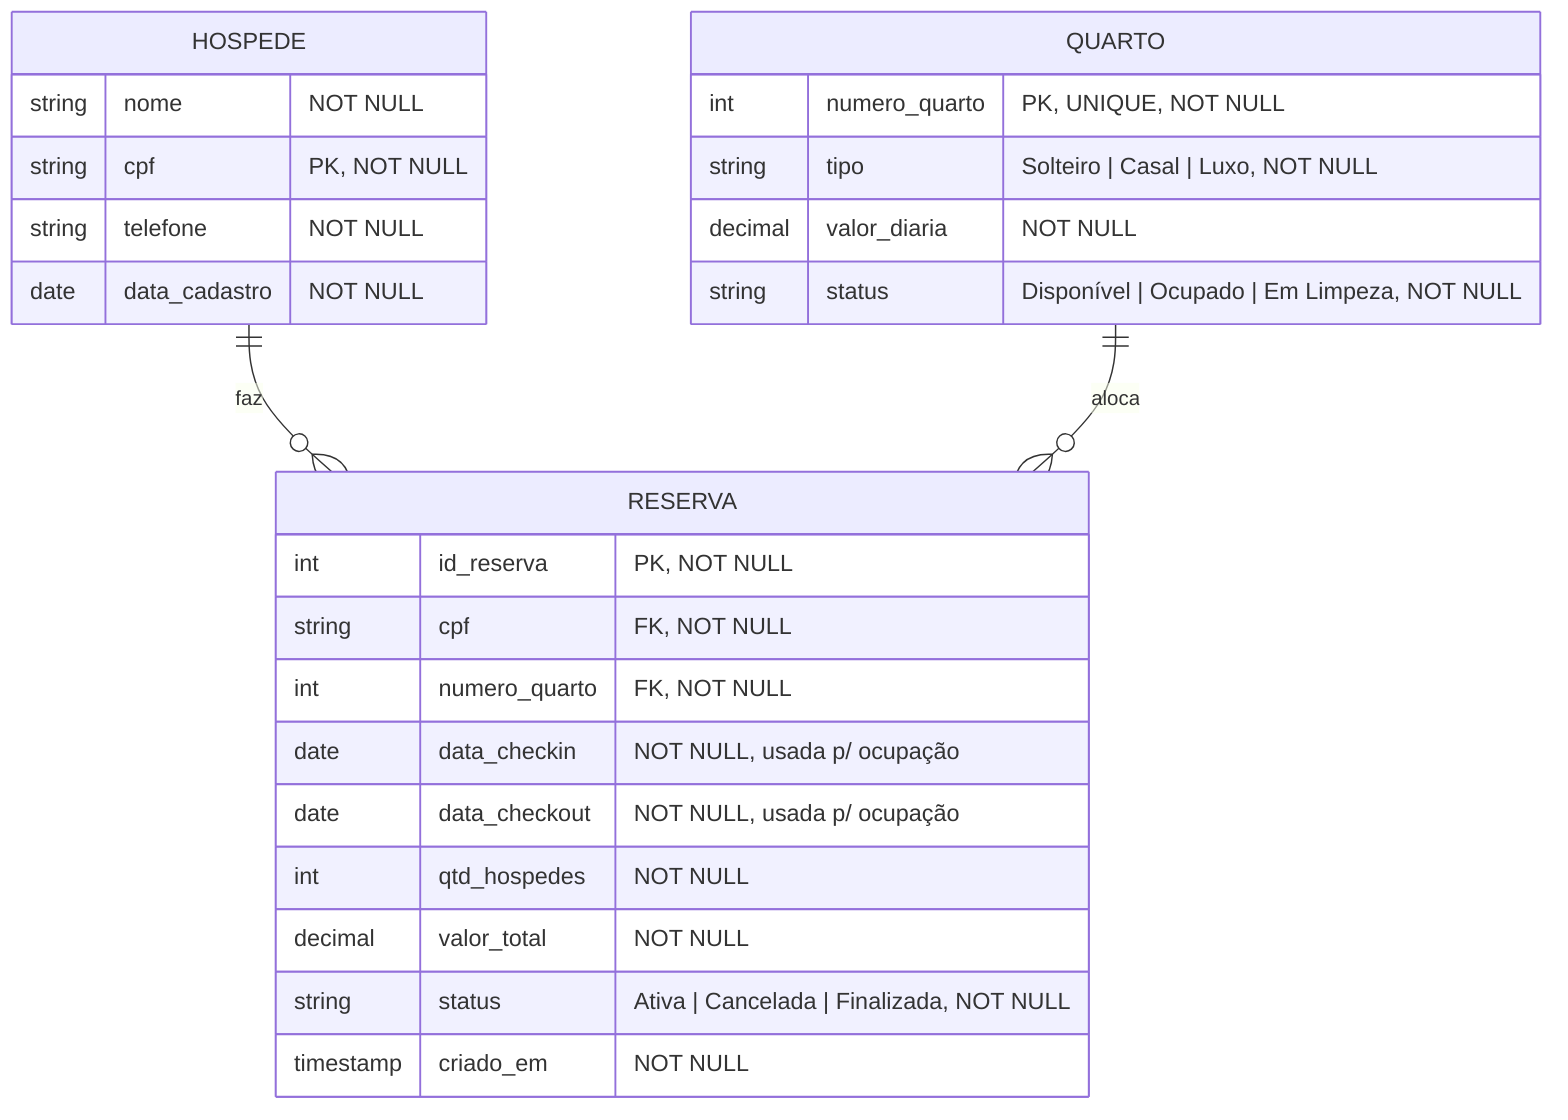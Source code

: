 erDiagram
    HOSPEDE {
        string   nome           "NOT NULL"
        string   cpf            "PK, NOT NULL"
        string   telefone       "NOT NULL"
        date     data_cadastro  "NOT NULL"
    }

    QUARTO {
        int      numero_quarto  "PK, UNIQUE, NOT NULL"
        string   tipo           "Solteiro | Casal | Luxo, NOT NULL"
        decimal  valor_diaria   "NOT NULL"
        string   status         "Disponível | Ocupado | Em Limpeza, NOT NULL"
    }

    RESERVA {
        int      id_reserva     "PK, NOT NULL"
        string   cpf            "FK, NOT NULL"
        int      numero_quarto  "FK, NOT NULL"
        date     data_checkin   "NOT NULL, usada p/ ocupação"
        date     data_checkout  "NOT NULL, usada p/ ocupação"
        int      qtd_hospedes   "NOT NULL"
        decimal  valor_total    "NOT NULL"
        string   status         "Ativa | Cancelada | Finalizada, NOT NULL"
        timestamp criado_em     "NOT NULL"
    }

    %% Cardinalidades
    HOSPEDE ||--o{ RESERVA : "faz"
    QUARTO  ||--o{ RESERVA : "aloca"